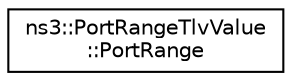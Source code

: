 digraph "Graphical Class Hierarchy"
{
 // LATEX_PDF_SIZE
  edge [fontname="Helvetica",fontsize="10",labelfontname="Helvetica",labelfontsize="10"];
  node [fontname="Helvetica",fontsize="10",shape=record];
  rankdir="LR";
  Node0 [label="ns3::PortRangeTlvValue\l::PortRange",height=0.2,width=0.4,color="black", fillcolor="white", style="filled",URL="$structns3_1_1_port_range_tlv_value_1_1_port_range.html",tooltip="PortRange structure."];
}
